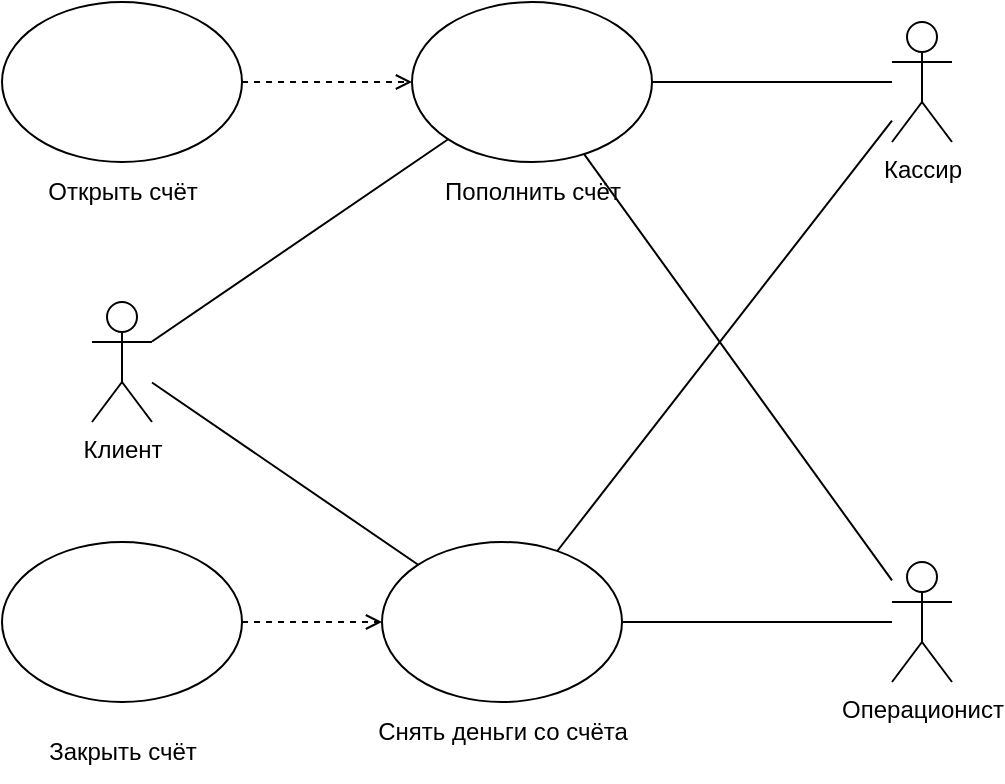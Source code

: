 <mxfile version="26.0.16">
  <diagram name="Страница — 1" id="yjSoz3KjU68cTE0iTZel">
    <mxGraphModel dx="1255" dy="829" grid="1" gridSize="10" guides="1" tooltips="1" connect="1" arrows="1" fold="1" page="1" pageScale="1" pageWidth="827" pageHeight="1169" math="0" shadow="0">
      <root>
        <mxCell id="0" />
        <mxCell id="1" parent="0" />
        <mxCell id="YL7lS1gMdx0zfag47Wu0-1" value="Клиент" style="shape=umlActor;verticalLabelPosition=bottom;verticalAlign=top;html=1;outlineConnect=0;" vertex="1" parent="1">
          <mxGeometry x="90" y="270" width="30" height="60" as="geometry" />
        </mxCell>
        <mxCell id="YL7lS1gMdx0zfag47Wu0-3" value="Кассир" style="shape=umlActor;verticalLabelPosition=bottom;verticalAlign=top;html=1;outlineConnect=0;" vertex="1" parent="1">
          <mxGeometry x="490" y="130" width="30" height="60" as="geometry" />
        </mxCell>
        <mxCell id="YL7lS1gMdx0zfag47Wu0-4" value="Операционист" style="shape=umlActor;verticalLabelPosition=bottom;verticalAlign=top;html=1;outlineConnect=0;" vertex="1" parent="1">
          <mxGeometry x="490" y="400" width="30" height="60" as="geometry" />
        </mxCell>
        <mxCell id="YL7lS1gMdx0zfag47Wu0-7" value="" style="ellipse;whiteSpace=wrap;html=1;" vertex="1" parent="1">
          <mxGeometry x="235" y="390" width="120" height="80" as="geometry" />
        </mxCell>
        <mxCell id="YL7lS1gMdx0zfag47Wu0-8" value="Снять деньги со счёта" style="text;html=1;align=center;verticalAlign=middle;resizable=0;points=[];autosize=1;strokeColor=none;fillColor=none;" vertex="1" parent="1">
          <mxGeometry x="220" y="470" width="150" height="30" as="geometry" />
        </mxCell>
        <mxCell id="YL7lS1gMdx0zfag47Wu0-9" value="" style="ellipse;whiteSpace=wrap;html=1;" vertex="1" parent="1">
          <mxGeometry x="250" y="120" width="120" height="80" as="geometry" />
        </mxCell>
        <mxCell id="YL7lS1gMdx0zfag47Wu0-10" value="Пополнить счёт" style="text;html=1;align=center;verticalAlign=middle;resizable=0;points=[];autosize=1;strokeColor=none;fillColor=none;" vertex="1" parent="1">
          <mxGeometry x="255" y="200" width="110" height="30" as="geometry" />
        </mxCell>
        <mxCell id="YL7lS1gMdx0zfag47Wu0-13" value="" style="endArrow=none;html=1;rounded=0;" edge="1" parent="1" source="YL7lS1gMdx0zfag47Wu0-7" target="YL7lS1gMdx0zfag47Wu0-1">
          <mxGeometry width="50" height="50" relative="1" as="geometry">
            <mxPoint x="190" y="430" as="sourcePoint" />
            <mxPoint x="240" y="380" as="targetPoint" />
          </mxGeometry>
        </mxCell>
        <mxCell id="YL7lS1gMdx0zfag47Wu0-14" value="" style="endArrow=none;html=1;rounded=0;" edge="1" parent="1" source="YL7lS1gMdx0zfag47Wu0-1" target="YL7lS1gMdx0zfag47Wu0-9">
          <mxGeometry width="50" height="50" relative="1" as="geometry">
            <mxPoint x="190" y="430" as="sourcePoint" />
            <mxPoint x="240" y="380" as="targetPoint" />
          </mxGeometry>
        </mxCell>
        <mxCell id="YL7lS1gMdx0zfag47Wu0-15" value="" style="endArrow=none;html=1;rounded=0;" edge="1" parent="1" source="YL7lS1gMdx0zfag47Wu0-9" target="YL7lS1gMdx0zfag47Wu0-3">
          <mxGeometry width="50" height="50" relative="1" as="geometry">
            <mxPoint x="190" y="430" as="sourcePoint" />
            <mxPoint x="240" y="380" as="targetPoint" />
          </mxGeometry>
        </mxCell>
        <mxCell id="YL7lS1gMdx0zfag47Wu0-16" value="" style="endArrow=none;html=1;rounded=0;" edge="1" parent="1" source="YL7lS1gMdx0zfag47Wu0-7" target="YL7lS1gMdx0zfag47Wu0-4">
          <mxGeometry width="50" height="50" relative="1" as="geometry">
            <mxPoint x="190" y="430" as="sourcePoint" />
            <mxPoint x="240" y="380" as="targetPoint" />
          </mxGeometry>
        </mxCell>
        <mxCell id="YL7lS1gMdx0zfag47Wu0-17" value="" style="endArrow=none;html=1;rounded=0;" edge="1" parent="1" source="YL7lS1gMdx0zfag47Wu0-7" target="YL7lS1gMdx0zfag47Wu0-3">
          <mxGeometry width="50" height="50" relative="1" as="geometry">
            <mxPoint x="190" y="430" as="sourcePoint" />
            <mxPoint x="240" y="380" as="targetPoint" />
          </mxGeometry>
        </mxCell>
        <mxCell id="YL7lS1gMdx0zfag47Wu0-18" value="" style="endArrow=none;html=1;rounded=0;" edge="1" parent="1" source="YL7lS1gMdx0zfag47Wu0-9" target="YL7lS1gMdx0zfag47Wu0-4">
          <mxGeometry width="50" height="50" relative="1" as="geometry">
            <mxPoint x="420" y="420" as="sourcePoint" />
            <mxPoint x="470" y="370" as="targetPoint" />
          </mxGeometry>
        </mxCell>
        <mxCell id="YL7lS1gMdx0zfag47Wu0-19" value="" style="ellipse;whiteSpace=wrap;html=1;" vertex="1" parent="1">
          <mxGeometry x="45" y="120" width="120" height="80" as="geometry" />
        </mxCell>
        <mxCell id="YL7lS1gMdx0zfag47Wu0-20" value="" style="ellipse;whiteSpace=wrap;html=1;" vertex="1" parent="1">
          <mxGeometry x="45" y="390" width="120" height="80" as="geometry" />
        </mxCell>
        <mxCell id="YL7lS1gMdx0zfag47Wu0-21" value="Открыть счёт" style="text;html=1;align=center;verticalAlign=middle;resizable=0;points=[];autosize=1;strokeColor=none;fillColor=none;" vertex="1" parent="1">
          <mxGeometry x="55" y="200" width="100" height="30" as="geometry" />
        </mxCell>
        <mxCell id="YL7lS1gMdx0zfag47Wu0-22" value="Закрыть счёт" style="text;html=1;align=center;verticalAlign=middle;resizable=0;points=[];autosize=1;strokeColor=none;fillColor=none;" vertex="1" parent="1">
          <mxGeometry x="55" y="480" width="100" height="30" as="geometry" />
        </mxCell>
        <mxCell id="YL7lS1gMdx0zfag47Wu0-23" value="" style="endArrow=open;html=1;rounded=0;dashed=1;endFill=0;" edge="1" parent="1" source="YL7lS1gMdx0zfag47Wu0-19" target="YL7lS1gMdx0zfag47Wu0-9">
          <mxGeometry width="50" height="50" relative="1" as="geometry">
            <mxPoint x="170" y="130" as="sourcePoint" />
            <mxPoint x="220" y="80" as="targetPoint" />
          </mxGeometry>
        </mxCell>
        <mxCell id="YL7lS1gMdx0zfag47Wu0-24" value="" style="endArrow=open;html=1;rounded=0;dashed=1;endFill=0;" edge="1" parent="1" source="YL7lS1gMdx0zfag47Wu0-20" target="YL7lS1gMdx0zfag47Wu0-7">
          <mxGeometry width="50" height="50" relative="1" as="geometry">
            <mxPoint x="175" y="170" as="sourcePoint" />
            <mxPoint x="260" y="170" as="targetPoint" />
          </mxGeometry>
        </mxCell>
      </root>
    </mxGraphModel>
  </diagram>
</mxfile>

